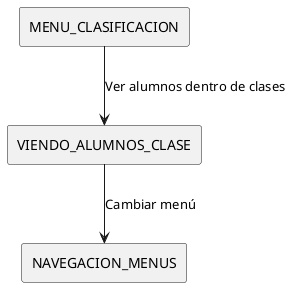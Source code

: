 @startuml
!define RECTANGLE(x) rectangle x

RECTANGLE(NAVEGACION_MENUS)
RECTANGLE(MENU_CLASIFICACION)

' Submenús de "Clasificación"
RECTANGLE(VIENDO_ALUMNOS_CLASE)

VIENDO_ALUMNOS_CLASE --> NAVEGACION_MENUS : Cambiar menú

' Menú "Clasificación"
MENU_CLASIFICACION -->  VIENDO_ALUMNOS_CLASE : Ver alumnos dentro de clases

@enduml